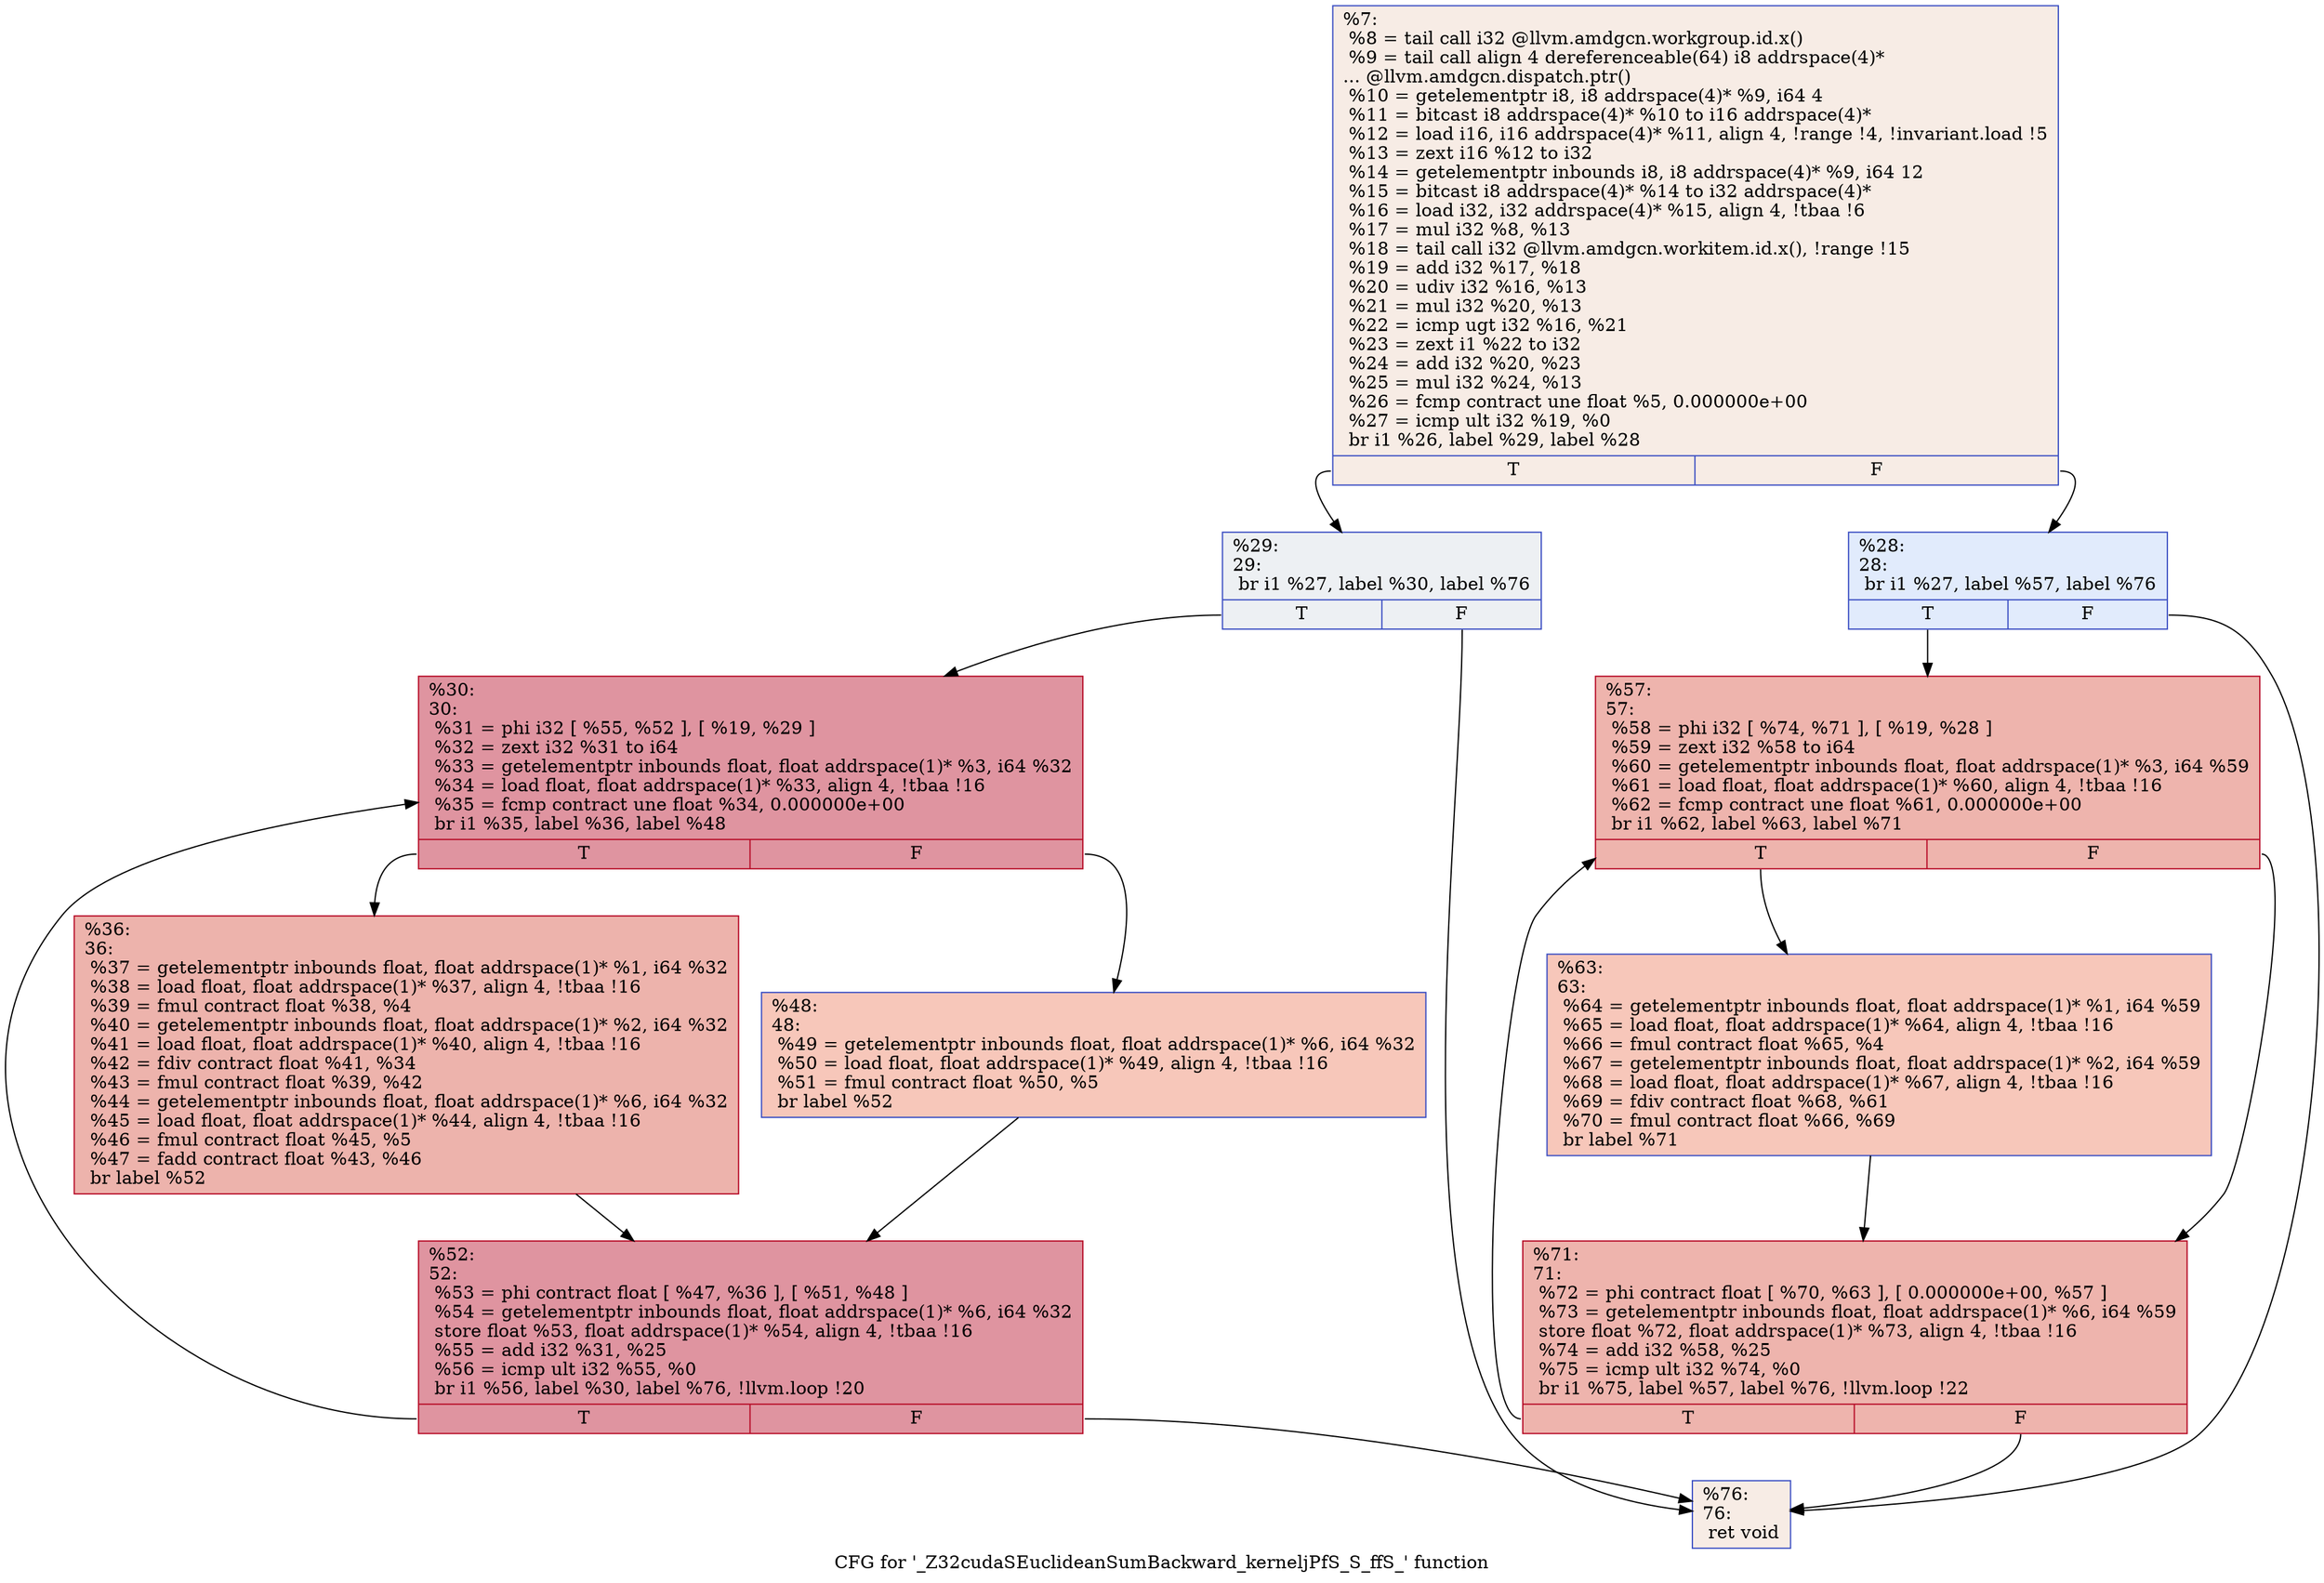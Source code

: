 digraph "CFG for '_Z32cudaSEuclideanSumBackward_kerneljPfS_S_ffS_' function" {
	label="CFG for '_Z32cudaSEuclideanSumBackward_kerneljPfS_S_ffS_' function";

	Node0x4ac2f50 [shape=record,color="#3d50c3ff", style=filled, fillcolor="#ecd3c570",label="{%7:\l  %8 = tail call i32 @llvm.amdgcn.workgroup.id.x()\l  %9 = tail call align 4 dereferenceable(64) i8 addrspace(4)*\l... @llvm.amdgcn.dispatch.ptr()\l  %10 = getelementptr i8, i8 addrspace(4)* %9, i64 4\l  %11 = bitcast i8 addrspace(4)* %10 to i16 addrspace(4)*\l  %12 = load i16, i16 addrspace(4)* %11, align 4, !range !4, !invariant.load !5\l  %13 = zext i16 %12 to i32\l  %14 = getelementptr inbounds i8, i8 addrspace(4)* %9, i64 12\l  %15 = bitcast i8 addrspace(4)* %14 to i32 addrspace(4)*\l  %16 = load i32, i32 addrspace(4)* %15, align 4, !tbaa !6\l  %17 = mul i32 %8, %13\l  %18 = tail call i32 @llvm.amdgcn.workitem.id.x(), !range !15\l  %19 = add i32 %17, %18\l  %20 = udiv i32 %16, %13\l  %21 = mul i32 %20, %13\l  %22 = icmp ugt i32 %16, %21\l  %23 = zext i1 %22 to i32\l  %24 = add i32 %20, %23\l  %25 = mul i32 %24, %13\l  %26 = fcmp contract une float %5, 0.000000e+00\l  %27 = icmp ult i32 %19, %0\l  br i1 %26, label %29, label %28\l|{<s0>T|<s1>F}}"];
	Node0x4ac2f50:s0 -> Node0x4ac5fd0;
	Node0x4ac2f50:s1 -> Node0x4ac6060;
	Node0x4ac6060 [shape=record,color="#3d50c3ff", style=filled, fillcolor="#bbd1f870",label="{%28:\l28:                                               \l  br i1 %27, label %57, label %76\l|{<s0>T|<s1>F}}"];
	Node0x4ac6060:s0 -> Node0x4ac61a0;
	Node0x4ac6060:s1 -> Node0x4ac61f0;
	Node0x4ac5fd0 [shape=record,color="#3d50c3ff", style=filled, fillcolor="#d6dce470",label="{%29:\l29:                                               \l  br i1 %27, label %30, label %76\l|{<s0>T|<s1>F}}"];
	Node0x4ac5fd0:s0 -> Node0x4ac6330;
	Node0x4ac5fd0:s1 -> Node0x4ac61f0;
	Node0x4ac6330 [shape=record,color="#b70d28ff", style=filled, fillcolor="#b70d2870",label="{%30:\l30:                                               \l  %31 = phi i32 [ %55, %52 ], [ %19, %29 ]\l  %32 = zext i32 %31 to i64\l  %33 = getelementptr inbounds float, float addrspace(1)* %3, i64 %32\l  %34 = load float, float addrspace(1)* %33, align 4, !tbaa !16\l  %35 = fcmp contract une float %34, 0.000000e+00\l  br i1 %35, label %36, label %48\l|{<s0>T|<s1>F}}"];
	Node0x4ac6330:s0 -> Node0x4ac69f0;
	Node0x4ac6330:s1 -> Node0x4ac6a80;
	Node0x4ac69f0 [shape=record,color="#b70d28ff", style=filled, fillcolor="#d6524470",label="{%36:\l36:                                               \l  %37 = getelementptr inbounds float, float addrspace(1)* %1, i64 %32\l  %38 = load float, float addrspace(1)* %37, align 4, !tbaa !16\l  %39 = fmul contract float %38, %4\l  %40 = getelementptr inbounds float, float addrspace(1)* %2, i64 %32\l  %41 = load float, float addrspace(1)* %40, align 4, !tbaa !16\l  %42 = fdiv contract float %41, %34\l  %43 = fmul contract float %39, %42\l  %44 = getelementptr inbounds float, float addrspace(1)* %6, i64 %32\l  %45 = load float, float addrspace(1)* %44, align 4, !tbaa !16\l  %46 = fmul contract float %45, %5\l  %47 = fadd contract float %43, %46\l  br label %52\l}"];
	Node0x4ac69f0 -> Node0x4ac6430;
	Node0x4ac6a80 [shape=record,color="#3d50c3ff", style=filled, fillcolor="#ec7f6370",label="{%48:\l48:                                               \l  %49 = getelementptr inbounds float, float addrspace(1)* %6, i64 %32\l  %50 = load float, float addrspace(1)* %49, align 4, !tbaa !16\l  %51 = fmul contract float %50, %5\l  br label %52\l}"];
	Node0x4ac6a80 -> Node0x4ac6430;
	Node0x4ac6430 [shape=record,color="#b70d28ff", style=filled, fillcolor="#b70d2870",label="{%52:\l52:                                               \l  %53 = phi contract float [ %47, %36 ], [ %51, %48 ]\l  %54 = getelementptr inbounds float, float addrspace(1)* %6, i64 %32\l  store float %53, float addrspace(1)* %54, align 4, !tbaa !16\l  %55 = add i32 %31, %25\l  %56 = icmp ult i32 %55, %0\l  br i1 %56, label %30, label %76, !llvm.loop !20\l|{<s0>T|<s1>F}}"];
	Node0x4ac6430:s0 -> Node0x4ac6330;
	Node0x4ac6430:s1 -> Node0x4ac61f0;
	Node0x4ac61a0 [shape=record,color="#b70d28ff", style=filled, fillcolor="#d8564670",label="{%57:\l57:                                               \l  %58 = phi i32 [ %74, %71 ], [ %19, %28 ]\l  %59 = zext i32 %58 to i64\l  %60 = getelementptr inbounds float, float addrspace(1)* %3, i64 %59\l  %61 = load float, float addrspace(1)* %60, align 4, !tbaa !16\l  %62 = fcmp contract une float %61, 0.000000e+00\l  br i1 %62, label %63, label %71\l|{<s0>T|<s1>F}}"];
	Node0x4ac61a0:s0 -> Node0x4ac8190;
	Node0x4ac61a0:s1 -> Node0x4ac7e80;
	Node0x4ac8190 [shape=record,color="#3d50c3ff", style=filled, fillcolor="#ec7f6370",label="{%63:\l63:                                               \l  %64 = getelementptr inbounds float, float addrspace(1)* %1, i64 %59\l  %65 = load float, float addrspace(1)* %64, align 4, !tbaa !16\l  %66 = fmul contract float %65, %4\l  %67 = getelementptr inbounds float, float addrspace(1)* %2, i64 %59\l  %68 = load float, float addrspace(1)* %67, align 4, !tbaa !16\l  %69 = fdiv contract float %68, %61\l  %70 = fmul contract float %66, %69\l  br label %71\l}"];
	Node0x4ac8190 -> Node0x4ac7e80;
	Node0x4ac7e80 [shape=record,color="#b70d28ff", style=filled, fillcolor="#d8564670",label="{%71:\l71:                                               \l  %72 = phi contract float [ %70, %63 ], [ 0.000000e+00, %57 ]\l  %73 = getelementptr inbounds float, float addrspace(1)* %6, i64 %59\l  store float %72, float addrspace(1)* %73, align 4, !tbaa !16\l  %74 = add i32 %58, %25\l  %75 = icmp ult i32 %74, %0\l  br i1 %75, label %57, label %76, !llvm.loop !22\l|{<s0>T|<s1>F}}"];
	Node0x4ac7e80:s0 -> Node0x4ac61a0;
	Node0x4ac7e80:s1 -> Node0x4ac61f0;
	Node0x4ac61f0 [shape=record,color="#3d50c3ff", style=filled, fillcolor="#ecd3c570",label="{%76:\l76:                                               \l  ret void\l}"];
}
